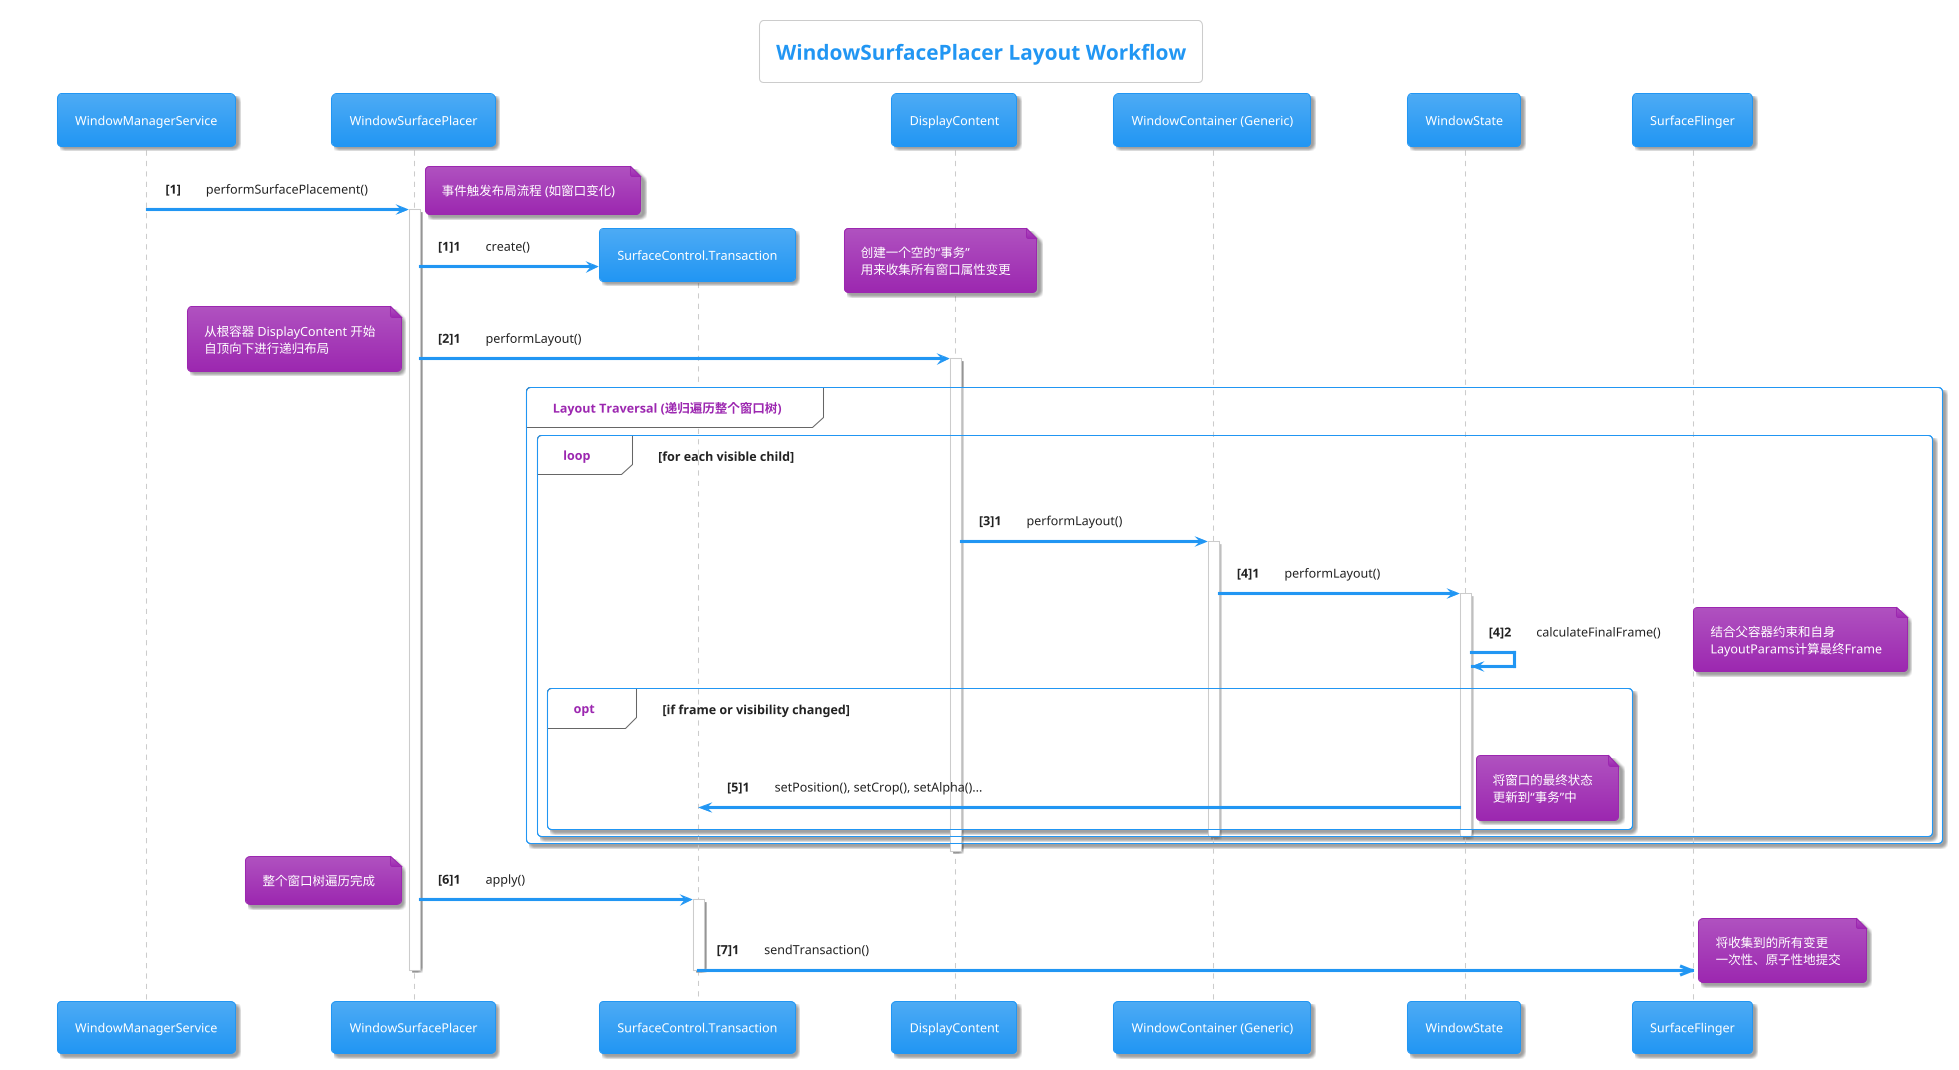 @startuml
!theme materia

title WindowSurfacePlacer Layout Workflow

' --- 定义参与者 ---
participant "WindowManagerService"
participant "WindowSurfacePlacer"
participant "SurfaceControl.Transaction"
participant "DisplayContent"
participant "WindowContainer (Generic)"
participant "WindowState"
participant "SurfaceFlinger"

' --- 流程开始 ---

autonumber "<b>[0]"
"WindowManagerService" -> "WindowSurfacePlacer" : performSurfacePlacement()
activate "WindowSurfacePlacer"
note right: 事件触发布局流程 (如窗口变化)

autonumber "<b>[1]"
"WindowSurfacePlacer" -> "SurfaceControl.Transaction" ** : create()
note right: 创建一个空的“事务”\n用来收集所有窗口属性变更

autonumber "<b>[2]"
"WindowSurfacePlacer" -> "DisplayContent" : performLayout()
activate "DisplayContent"
note left: 从根容器 DisplayContent 开始\n自顶向下进行递归布局

group Layout Traversal (递归遍历整个窗口树)
    autonumber "<b>[3]"
    loop for each visible child
        "DisplayContent" -> "WindowContainer (Generic)" : performLayout()
        activate "WindowContainer (Generic)"

        ' ... 递归可能继续深入，这里简化为直接到 WindowState ...
        autonumber "<b>[4]"
        "WindowContainer (Generic)" -> "WindowState" : performLayout()
        activate "WindowState"

        "WindowState" -> "WindowState" : calculateFinalFrame()
        note right: 结合父容器约束和自身\nLayoutParams计算最终Frame

        autonumber "<b>[5]"
        opt if frame or visibility changed
            "WindowState" -> "SurfaceControl.Transaction" : setPosition(), setCrop(), setAlpha()...
            note right: 将窗口的最终状态\n更新到“事务”中
        end

        deactivate "WindowState"
        deactivate "WindowContainer (Generic)"
    end
end
deactivate "DisplayContent"

autonumber "<b>[6]"
"WindowSurfacePlacer" -> "SurfaceControl.Transaction" : apply()
activate "SurfaceControl.Transaction"
note left: 整个窗口树遍历完成

autonumber "<b>[7]"
"SurfaceControl.Transaction" ->> "SurfaceFlinger" : sendTransaction()
note right: 将收集到的所有变更\n一次性、原子性地提交
deactivate "SurfaceControl.Transaction"
deactivate "WindowSurfacePlacer"

@enduml